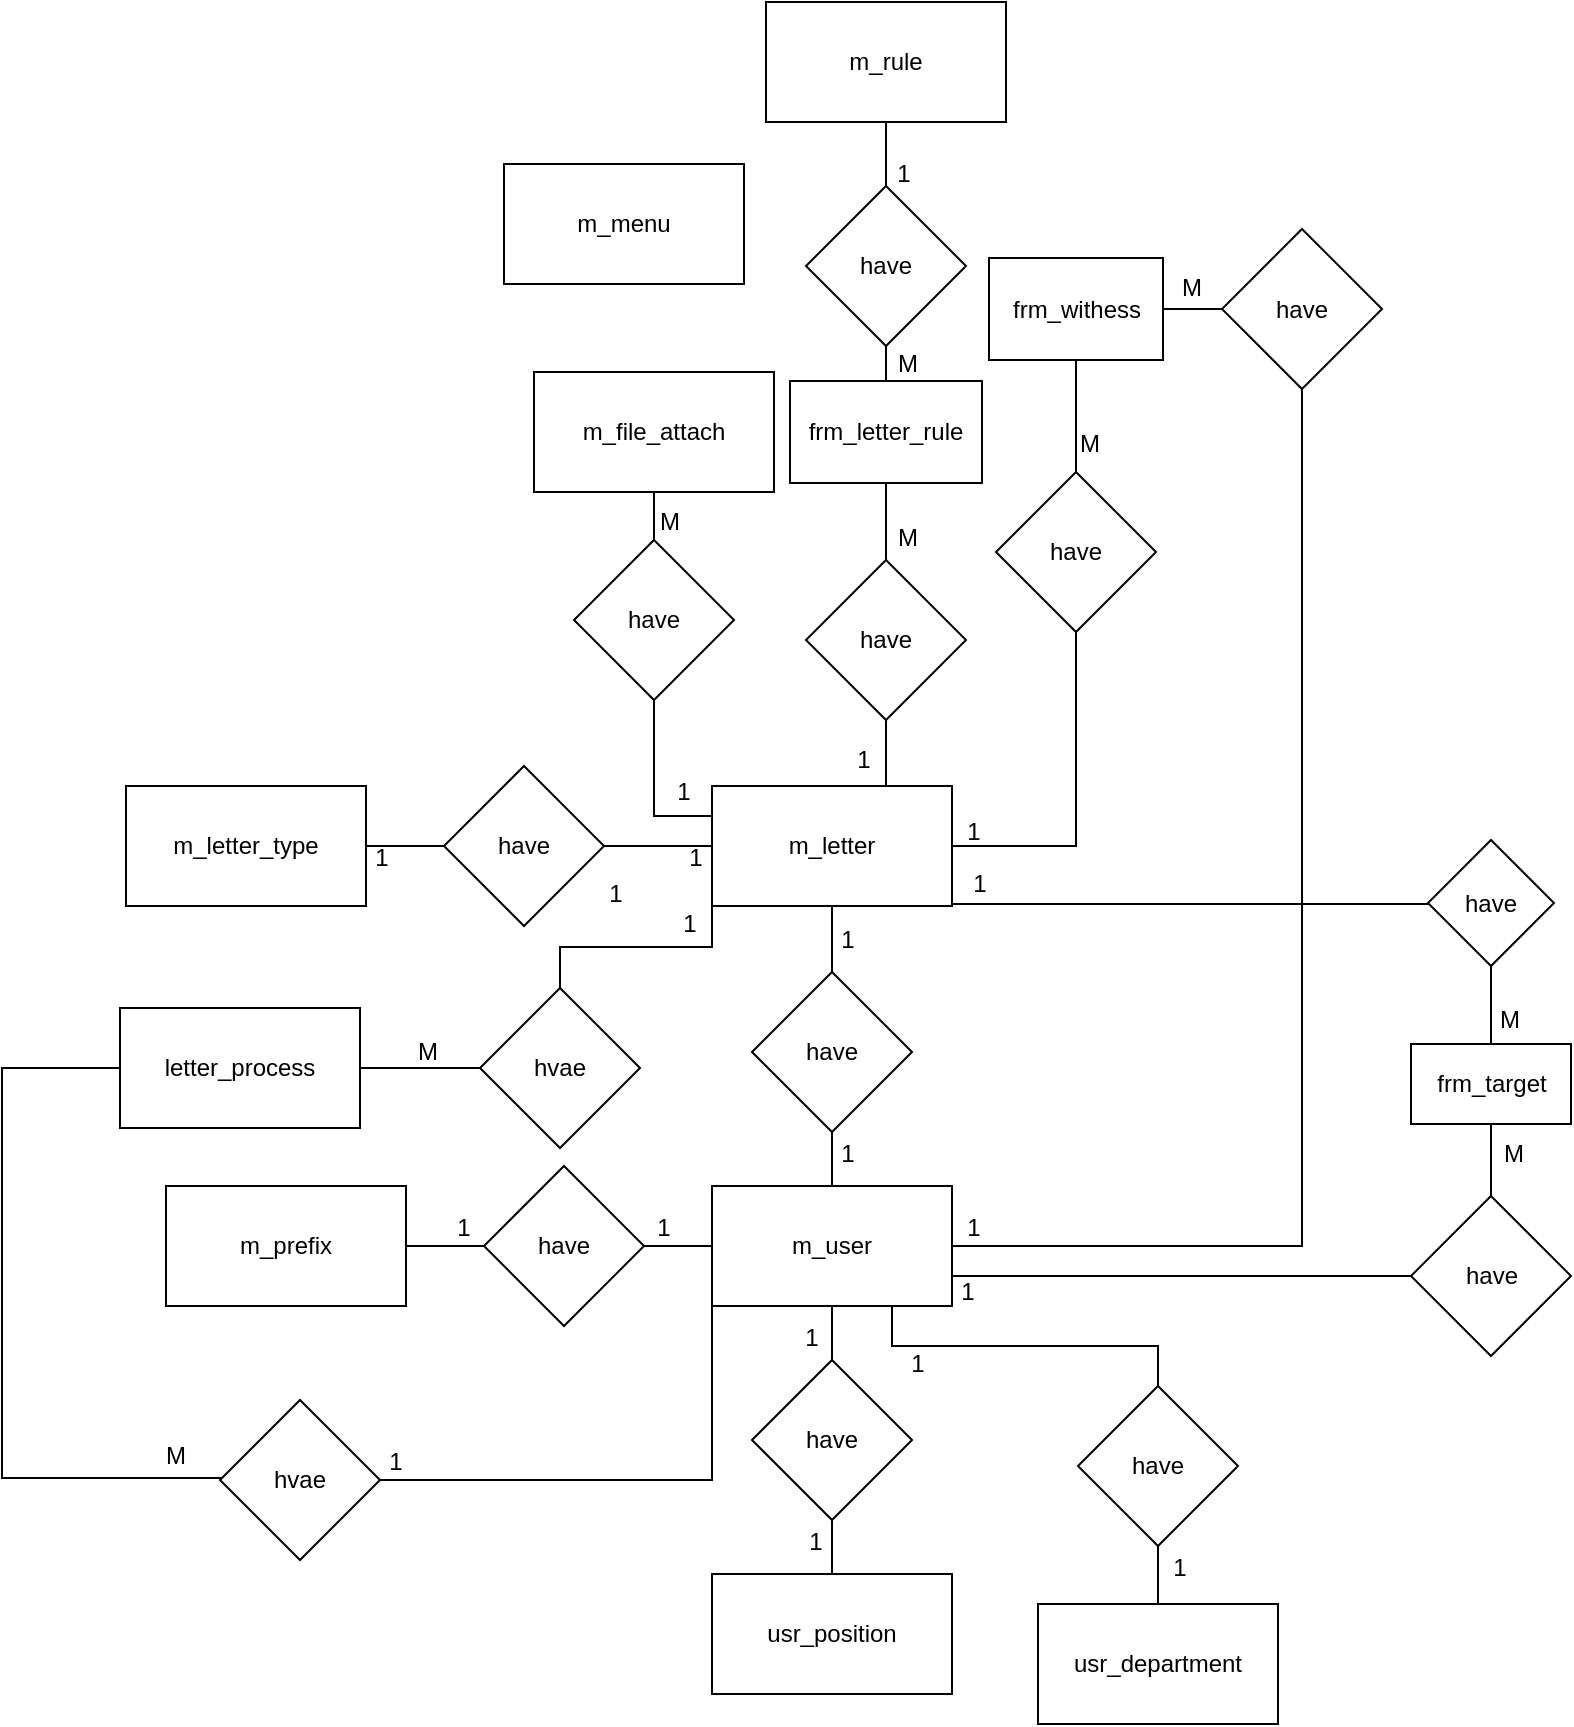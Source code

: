 <mxfile version="27.0.3">
  <diagram id="R2lEEEUBdFMjLlhIrx00" name="Page-1">
    <mxGraphModel dx="2037" dy="2161" grid="0" gridSize="10" guides="1" tooltips="1" connect="1" arrows="1" fold="1" page="1" pageScale="1" pageWidth="850" pageHeight="1100" math="0" shadow="0" extFonts="Permanent Marker^https://fonts.googleapis.com/css?family=Permanent+Marker">
      <root>
        <mxCell id="0" />
        <mxCell id="1" parent="0" />
        <mxCell id="7BO2q8-VZPHZlbMcH210-1" value="m_menu" style="rounded=0;whiteSpace=wrap;html=1;" vertex="1" parent="1">
          <mxGeometry x="278" y="-970" width="120" height="60" as="geometry" />
        </mxCell>
        <mxCell id="7BO2q8-VZPHZlbMcH210-8" value="" style="edgeStyle=orthogonalEdgeStyle;rounded=0;orthogonalLoop=1;jettySize=auto;html=1;endArrow=none;startFill=0;" edge="1" parent="1" source="7BO2q8-VZPHZlbMcH210-6" target="7BO2q8-VZPHZlbMcH210-7">
          <mxGeometry relative="1" as="geometry" />
        </mxCell>
        <mxCell id="7BO2q8-VZPHZlbMcH210-12" value="" style="edgeStyle=orthogonalEdgeStyle;rounded=0;orthogonalLoop=1;jettySize=auto;html=1;exitX=0;exitY=0.25;exitDx=0;exitDy=0;endArrow=none;startFill=0;" edge="1" parent="1" source="7BO2q8-VZPHZlbMcH210-6" target="7BO2q8-VZPHZlbMcH210-11">
          <mxGeometry relative="1" as="geometry" />
        </mxCell>
        <mxCell id="7BO2q8-VZPHZlbMcH210-25" value="" style="edgeStyle=orthogonalEdgeStyle;rounded=0;orthogonalLoop=1;jettySize=auto;html=1;endArrow=none;startFill=0;" edge="1" parent="1" source="7BO2q8-VZPHZlbMcH210-6" target="7BO2q8-VZPHZlbMcH210-24">
          <mxGeometry relative="1" as="geometry">
            <Array as="points">
              <mxPoint x="469" y="-668" />
              <mxPoint x="469" y="-668" />
            </Array>
          </mxGeometry>
        </mxCell>
        <mxCell id="7BO2q8-VZPHZlbMcH210-40" value="" style="edgeStyle=orthogonalEdgeStyle;rounded=0;orthogonalLoop=1;jettySize=auto;html=1;endArrow=none;startFill=0;" edge="1" parent="1" source="7BO2q8-VZPHZlbMcH210-6" target="7BO2q8-VZPHZlbMcH210-39">
          <mxGeometry relative="1" as="geometry" />
        </mxCell>
        <mxCell id="7BO2q8-VZPHZlbMcH210-46" value="" style="edgeStyle=orthogonalEdgeStyle;rounded=0;orthogonalLoop=1;jettySize=auto;html=1;endArrow=none;startFill=0;" edge="1" parent="1" source="7BO2q8-VZPHZlbMcH210-6" target="7BO2q8-VZPHZlbMcH210-45">
          <mxGeometry relative="1" as="geometry" />
        </mxCell>
        <mxCell id="7BO2q8-VZPHZlbMcH210-52" style="edgeStyle=orthogonalEdgeStyle;rounded=0;orthogonalLoop=1;jettySize=auto;html=1;exitX=0.75;exitY=1;exitDx=0;exitDy=0;endArrow=none;startFill=0;" edge="1" parent="1" source="7BO2q8-VZPHZlbMcH210-6" target="7BO2q8-VZPHZlbMcH210-54">
          <mxGeometry relative="1" as="geometry">
            <mxPoint x="549" y="-553" as="targetPoint" />
            <Array as="points">
              <mxPoint x="472" y="-600" />
              <mxPoint x="549" y="-600" />
            </Array>
          </mxGeometry>
        </mxCell>
        <mxCell id="7BO2q8-VZPHZlbMcH210-73" style="edgeStyle=orthogonalEdgeStyle;rounded=0;orthogonalLoop=1;jettySize=auto;html=1;exitX=0;exitY=1;exitDx=0;exitDy=0;endArrow=none;startFill=0;" edge="1" parent="1" source="7BO2q8-VZPHZlbMcH210-6" target="7BO2q8-VZPHZlbMcH210-74">
          <mxGeometry relative="1" as="geometry">
            <mxPoint x="294" y="-522" as="targetPoint" />
          </mxGeometry>
        </mxCell>
        <mxCell id="7BO2q8-VZPHZlbMcH210-6" value="m_letter" style="rounded=0;whiteSpace=wrap;html=1;" vertex="1" parent="1">
          <mxGeometry x="382" y="-659" width="120" height="60" as="geometry" />
        </mxCell>
        <mxCell id="7BO2q8-VZPHZlbMcH210-10" value="" style="edgeStyle=orthogonalEdgeStyle;rounded=0;orthogonalLoop=1;jettySize=auto;html=1;endArrow=none;startFill=0;" edge="1" parent="1" source="7BO2q8-VZPHZlbMcH210-7" target="7BO2q8-VZPHZlbMcH210-9">
          <mxGeometry relative="1" as="geometry">
            <Array as="points">
              <mxPoint x="222" y="-629" />
              <mxPoint x="222" y="-629" />
            </Array>
          </mxGeometry>
        </mxCell>
        <mxCell id="7BO2q8-VZPHZlbMcH210-7" value="have" style="rhombus;whiteSpace=wrap;html=1;rounded=0;" vertex="1" parent="1">
          <mxGeometry x="248" y="-669" width="80" height="80" as="geometry" />
        </mxCell>
        <mxCell id="7BO2q8-VZPHZlbMcH210-9" value="m_letter_type" style="whiteSpace=wrap;html=1;rounded=0;" vertex="1" parent="1">
          <mxGeometry x="89" y="-659" width="120" height="60" as="geometry" />
        </mxCell>
        <mxCell id="7BO2q8-VZPHZlbMcH210-14" value="" style="edgeStyle=orthogonalEdgeStyle;rounded=0;orthogonalLoop=1;jettySize=auto;html=1;endArrow=none;startFill=0;" edge="1" parent="1" source="7BO2q8-VZPHZlbMcH210-11" target="7BO2q8-VZPHZlbMcH210-13">
          <mxGeometry relative="1" as="geometry" />
        </mxCell>
        <mxCell id="7BO2q8-VZPHZlbMcH210-11" value="have" style="rhombus;whiteSpace=wrap;html=1;rounded=0;" vertex="1" parent="1">
          <mxGeometry x="313" y="-782" width="80" height="80" as="geometry" />
        </mxCell>
        <mxCell id="7BO2q8-VZPHZlbMcH210-13" value="m_file_attach" style="whiteSpace=wrap;html=1;rounded=0;" vertex="1" parent="1">
          <mxGeometry x="293" y="-866" width="120" height="60" as="geometry" />
        </mxCell>
        <mxCell id="7BO2q8-VZPHZlbMcH210-28" value="" style="edgeStyle=orthogonalEdgeStyle;rounded=0;orthogonalLoop=1;jettySize=auto;html=1;endArrow=none;startFill=0;" edge="1" parent="1" source="7BO2q8-VZPHZlbMcH210-24" target="7BO2q8-VZPHZlbMcH210-27">
          <mxGeometry relative="1" as="geometry" />
        </mxCell>
        <mxCell id="7BO2q8-VZPHZlbMcH210-24" value="have" style="rhombus;whiteSpace=wrap;html=1;rounded=0;" vertex="1" parent="1">
          <mxGeometry x="429" y="-772" width="80" height="80" as="geometry" />
        </mxCell>
        <mxCell id="7BO2q8-VZPHZlbMcH210-34" value="" style="edgeStyle=orthogonalEdgeStyle;rounded=0;orthogonalLoop=1;jettySize=auto;html=1;endArrow=none;startFill=0;" edge="1" parent="1" source="7BO2q8-VZPHZlbMcH210-27" target="7BO2q8-VZPHZlbMcH210-33">
          <mxGeometry relative="1" as="geometry" />
        </mxCell>
        <mxCell id="7BO2q8-VZPHZlbMcH210-27" value="frm_letter_rule" style="whiteSpace=wrap;html=1;rounded=0;" vertex="1" parent="1">
          <mxGeometry x="421" y="-861.5" width="96" height="51" as="geometry" />
        </mxCell>
        <mxCell id="7BO2q8-VZPHZlbMcH210-36" value="" style="edgeStyle=orthogonalEdgeStyle;rounded=0;orthogonalLoop=1;jettySize=auto;html=1;endArrow=none;startFill=0;" edge="1" parent="1" source="7BO2q8-VZPHZlbMcH210-33" target="7BO2q8-VZPHZlbMcH210-35">
          <mxGeometry relative="1" as="geometry" />
        </mxCell>
        <mxCell id="7BO2q8-VZPHZlbMcH210-33" value="have" style="rhombus;whiteSpace=wrap;html=1;rounded=0;" vertex="1" parent="1">
          <mxGeometry x="429" y="-959" width="80" height="80" as="geometry" />
        </mxCell>
        <mxCell id="7BO2q8-VZPHZlbMcH210-35" value="m_rule" style="whiteSpace=wrap;html=1;rounded=0;" vertex="1" parent="1">
          <mxGeometry x="409" y="-1051" width="120" height="60" as="geometry" />
        </mxCell>
        <mxCell id="7BO2q8-VZPHZlbMcH210-42" value="" style="edgeStyle=orthogonalEdgeStyle;rounded=0;orthogonalLoop=1;jettySize=auto;html=1;endArrow=none;startFill=0;" edge="1" parent="1" source="7BO2q8-VZPHZlbMcH210-39" target="7BO2q8-VZPHZlbMcH210-41">
          <mxGeometry relative="1" as="geometry" />
        </mxCell>
        <mxCell id="7BO2q8-VZPHZlbMcH210-39" value="have" style="rhombus;whiteSpace=wrap;html=1;rounded=0;" vertex="1" parent="1">
          <mxGeometry x="524" y="-816" width="80" height="80" as="geometry" />
        </mxCell>
        <mxCell id="7BO2q8-VZPHZlbMcH210-50" value="" style="edgeStyle=orthogonalEdgeStyle;rounded=0;orthogonalLoop=1;jettySize=auto;html=1;endArrow=none;startFill=0;" edge="1" parent="1" source="7BO2q8-VZPHZlbMcH210-41" target="7BO2q8-VZPHZlbMcH210-49">
          <mxGeometry relative="1" as="geometry" />
        </mxCell>
        <mxCell id="7BO2q8-VZPHZlbMcH210-41" value="frm_withess" style="whiteSpace=wrap;html=1;rounded=0;" vertex="1" parent="1">
          <mxGeometry x="520.5" y="-923" width="87" height="51" as="geometry" />
        </mxCell>
        <mxCell id="7BO2q8-VZPHZlbMcH210-48" value="" style="edgeStyle=orthogonalEdgeStyle;rounded=0;orthogonalLoop=1;jettySize=auto;html=1;endArrow=none;startFill=0;" edge="1" parent="1" source="7BO2q8-VZPHZlbMcH210-45" target="7BO2q8-VZPHZlbMcH210-47">
          <mxGeometry relative="1" as="geometry" />
        </mxCell>
        <mxCell id="7BO2q8-VZPHZlbMcH210-45" value="have" style="rhombus;whiteSpace=wrap;html=1;rounded=0;" vertex="1" parent="1">
          <mxGeometry x="402" y="-566" width="80" height="80" as="geometry" />
        </mxCell>
        <mxCell id="7BO2q8-VZPHZlbMcH210-62" value="" style="edgeStyle=orthogonalEdgeStyle;rounded=0;orthogonalLoop=1;jettySize=auto;html=1;endArrow=none;startFill=0;" edge="1" parent="1" source="7BO2q8-VZPHZlbMcH210-47" target="7BO2q8-VZPHZlbMcH210-61">
          <mxGeometry relative="1" as="geometry" />
        </mxCell>
        <mxCell id="7BO2q8-VZPHZlbMcH210-66" value="" style="edgeStyle=orthogonalEdgeStyle;rounded=0;orthogonalLoop=1;jettySize=auto;html=1;endArrow=none;startFill=0;" edge="1" parent="1" source="7BO2q8-VZPHZlbMcH210-47" target="7BO2q8-VZPHZlbMcH210-65">
          <mxGeometry relative="1" as="geometry" />
        </mxCell>
        <mxCell id="7BO2q8-VZPHZlbMcH210-69" style="edgeStyle=orthogonalEdgeStyle;rounded=0;orthogonalLoop=1;jettySize=auto;html=1;exitX=0.75;exitY=1;exitDx=0;exitDy=0;endArrow=none;startFill=0;" edge="1" parent="1" source="7BO2q8-VZPHZlbMcH210-47" target="7BO2q8-VZPHZlbMcH210-70">
          <mxGeometry relative="1" as="geometry">
            <mxPoint x="639" y="-334" as="targetPoint" />
          </mxGeometry>
        </mxCell>
        <mxCell id="7BO2q8-VZPHZlbMcH210-47" value="m_user" style="whiteSpace=wrap;html=1;rounded=0;" vertex="1" parent="1">
          <mxGeometry x="382" y="-459" width="120" height="60" as="geometry" />
        </mxCell>
        <mxCell id="7BO2q8-VZPHZlbMcH210-51" style="edgeStyle=orthogonalEdgeStyle;rounded=0;orthogonalLoop=1;jettySize=auto;html=1;entryX=1;entryY=0.5;entryDx=0;entryDy=0;endArrow=none;startFill=0;" edge="1" parent="1" source="7BO2q8-VZPHZlbMcH210-49" target="7BO2q8-VZPHZlbMcH210-47">
          <mxGeometry relative="1" as="geometry">
            <Array as="points">
              <mxPoint x="677" y="-429" />
            </Array>
          </mxGeometry>
        </mxCell>
        <mxCell id="7BO2q8-VZPHZlbMcH210-49" value="have" style="rhombus;whiteSpace=wrap;html=1;rounded=0;" vertex="1" parent="1">
          <mxGeometry x="637" y="-937.5" width="80" height="80" as="geometry" />
        </mxCell>
        <mxCell id="7BO2q8-VZPHZlbMcH210-95" style="edgeStyle=orthogonalEdgeStyle;rounded=0;orthogonalLoop=1;jettySize=auto;html=1;entryX=0.5;entryY=0;entryDx=0;entryDy=0;endArrow=none;startFill=0;" edge="1" parent="1" source="7BO2q8-VZPHZlbMcH210-54" target="7BO2q8-VZPHZlbMcH210-55">
          <mxGeometry relative="1" as="geometry" />
        </mxCell>
        <mxCell id="7BO2q8-VZPHZlbMcH210-54" value="have" style="rhombus;whiteSpace=wrap;html=1;" vertex="1" parent="1">
          <mxGeometry x="740" y="-632" width="63" height="63" as="geometry" />
        </mxCell>
        <mxCell id="7BO2q8-VZPHZlbMcH210-58" value="" style="edgeStyle=orthogonalEdgeStyle;rounded=0;orthogonalLoop=1;jettySize=auto;html=1;endArrow=none;startFill=0;" edge="1" parent="1" source="7BO2q8-VZPHZlbMcH210-55" target="7BO2q8-VZPHZlbMcH210-57">
          <mxGeometry relative="1" as="geometry" />
        </mxCell>
        <mxCell id="7BO2q8-VZPHZlbMcH210-55" value="frm_target" style="whiteSpace=wrap;html=1;" vertex="1" parent="1">
          <mxGeometry x="731.5" y="-530" width="80" height="40" as="geometry" />
        </mxCell>
        <mxCell id="7BO2q8-VZPHZlbMcH210-59" style="edgeStyle=orthogonalEdgeStyle;rounded=0;orthogonalLoop=1;jettySize=auto;html=1;entryX=1;entryY=0.75;entryDx=0;entryDy=0;endArrow=none;startFill=0;" edge="1" parent="1" source="7BO2q8-VZPHZlbMcH210-57" target="7BO2q8-VZPHZlbMcH210-47">
          <mxGeometry relative="1" as="geometry" />
        </mxCell>
        <mxCell id="7BO2q8-VZPHZlbMcH210-57" value="have" style="rhombus;whiteSpace=wrap;html=1;" vertex="1" parent="1">
          <mxGeometry x="731.5" y="-454" width="80" height="80" as="geometry" />
        </mxCell>
        <mxCell id="7BO2q8-VZPHZlbMcH210-64" value="" style="edgeStyle=orthogonalEdgeStyle;rounded=0;orthogonalLoop=1;jettySize=auto;html=1;endArrow=none;startFill=0;" edge="1" parent="1" source="7BO2q8-VZPHZlbMcH210-61" target="7BO2q8-VZPHZlbMcH210-63">
          <mxGeometry relative="1" as="geometry" />
        </mxCell>
        <mxCell id="7BO2q8-VZPHZlbMcH210-61" value="have" style="rhombus;whiteSpace=wrap;html=1;rounded=0;" vertex="1" parent="1">
          <mxGeometry x="268" y="-469" width="80" height="80" as="geometry" />
        </mxCell>
        <mxCell id="7BO2q8-VZPHZlbMcH210-63" value="m_prefix" style="rounded=0;whiteSpace=wrap;html=1;" vertex="1" parent="1">
          <mxGeometry x="109" y="-459" width="120" height="60" as="geometry" />
        </mxCell>
        <mxCell id="7BO2q8-VZPHZlbMcH210-68" value="" style="edgeStyle=orthogonalEdgeStyle;rounded=0;orthogonalLoop=1;jettySize=auto;html=1;endArrow=none;startFill=0;" edge="1" parent="1" source="7BO2q8-VZPHZlbMcH210-65" target="7BO2q8-VZPHZlbMcH210-67">
          <mxGeometry relative="1" as="geometry" />
        </mxCell>
        <mxCell id="7BO2q8-VZPHZlbMcH210-65" value="have" style="rhombus;whiteSpace=wrap;html=1;rounded=0;" vertex="1" parent="1">
          <mxGeometry x="402" y="-372" width="80" height="80" as="geometry" />
        </mxCell>
        <mxCell id="7BO2q8-VZPHZlbMcH210-67" value="usr_position" style="whiteSpace=wrap;html=1;rounded=0;" vertex="1" parent="1">
          <mxGeometry x="382" y="-265" width="120" height="60" as="geometry" />
        </mxCell>
        <mxCell id="7BO2q8-VZPHZlbMcH210-72" value="" style="edgeStyle=orthogonalEdgeStyle;rounded=0;orthogonalLoop=1;jettySize=auto;html=1;endArrow=none;startFill=0;" edge="1" parent="1" source="7BO2q8-VZPHZlbMcH210-70" target="7BO2q8-VZPHZlbMcH210-71">
          <mxGeometry relative="1" as="geometry" />
        </mxCell>
        <mxCell id="7BO2q8-VZPHZlbMcH210-70" value="have" style="rhombus;whiteSpace=wrap;html=1;" vertex="1" parent="1">
          <mxGeometry x="565" y="-359" width="80" height="80" as="geometry" />
        </mxCell>
        <mxCell id="7BO2q8-VZPHZlbMcH210-71" value="usr_department" style="whiteSpace=wrap;html=1;" vertex="1" parent="1">
          <mxGeometry x="545" y="-250" width="120" height="60" as="geometry" />
        </mxCell>
        <mxCell id="7BO2q8-VZPHZlbMcH210-77" value="" style="edgeStyle=orthogonalEdgeStyle;rounded=0;orthogonalLoop=1;jettySize=auto;html=1;endArrow=none;startFill=0;" edge="1" parent="1" source="7BO2q8-VZPHZlbMcH210-74" target="7BO2q8-VZPHZlbMcH210-76">
          <mxGeometry relative="1" as="geometry" />
        </mxCell>
        <mxCell id="7BO2q8-VZPHZlbMcH210-74" value="hvae" style="rhombus;whiteSpace=wrap;html=1;" vertex="1" parent="1">
          <mxGeometry x="266" y="-558" width="80" height="80" as="geometry" />
        </mxCell>
        <mxCell id="7BO2q8-VZPHZlbMcH210-79" value="" style="edgeStyle=orthogonalEdgeStyle;rounded=0;orthogonalLoop=1;jettySize=auto;html=1;endArrow=none;startFill=0;" edge="1" parent="1" source="7BO2q8-VZPHZlbMcH210-76" target="7BO2q8-VZPHZlbMcH210-78">
          <mxGeometry relative="1" as="geometry">
            <Array as="points">
              <mxPoint x="27" y="-518" />
              <mxPoint x="27" y="-313" />
            </Array>
          </mxGeometry>
        </mxCell>
        <mxCell id="7BO2q8-VZPHZlbMcH210-76" value="letter_process" style="whiteSpace=wrap;html=1;" vertex="1" parent="1">
          <mxGeometry x="86" y="-548" width="120" height="60" as="geometry" />
        </mxCell>
        <mxCell id="7BO2q8-VZPHZlbMcH210-80" style="edgeStyle=orthogonalEdgeStyle;rounded=0;orthogonalLoop=1;jettySize=auto;html=1;entryX=0;entryY=1;entryDx=0;entryDy=0;endArrow=none;startFill=0;" edge="1" parent="1" source="7BO2q8-VZPHZlbMcH210-78" target="7BO2q8-VZPHZlbMcH210-47">
          <mxGeometry relative="1" as="geometry" />
        </mxCell>
        <mxCell id="7BO2q8-VZPHZlbMcH210-78" value="hvae" style="rhombus;whiteSpace=wrap;html=1;" vertex="1" parent="1">
          <mxGeometry x="136" y="-352" width="80" height="80" as="geometry" />
        </mxCell>
        <mxCell id="7BO2q8-VZPHZlbMcH210-86" value="1" style="text;html=1;align=center;verticalAlign=middle;whiteSpace=wrap;rounded=0;" vertex="1" parent="1">
          <mxGeometry x="470" y="-974" width="16" height="18" as="geometry" />
        </mxCell>
        <mxCell id="7BO2q8-VZPHZlbMcH210-87" value="1" style="text;html=1;align=center;verticalAlign=middle;whiteSpace=wrap;rounded=0;" vertex="1" parent="1">
          <mxGeometry x="360" y="-665" width="16" height="18" as="geometry" />
        </mxCell>
        <mxCell id="7BO2q8-VZPHZlbMcH210-88" value="1" style="text;html=1;align=center;verticalAlign=middle;whiteSpace=wrap;rounded=0;" vertex="1" parent="1">
          <mxGeometry x="450" y="-681" width="16" height="18" as="geometry" />
        </mxCell>
        <mxCell id="7BO2q8-VZPHZlbMcH210-89" value="1" style="text;html=1;align=center;verticalAlign=middle;whiteSpace=wrap;rounded=0;" vertex="1" parent="1">
          <mxGeometry x="504.5" y="-645" width="16" height="18" as="geometry" />
        </mxCell>
        <mxCell id="7BO2q8-VZPHZlbMcH210-90" value="1" style="text;html=1;align=center;verticalAlign=middle;whiteSpace=wrap;rounded=0;" vertex="1" parent="1">
          <mxGeometry x="366" y="-632" width="16" height="18" as="geometry" />
        </mxCell>
        <mxCell id="7BO2q8-VZPHZlbMcH210-91" value="1" style="text;html=1;align=center;verticalAlign=middle;whiteSpace=wrap;rounded=0;" vertex="1" parent="1">
          <mxGeometry x="209" y="-632" width="16" height="18" as="geometry" />
        </mxCell>
        <mxCell id="7BO2q8-VZPHZlbMcH210-92" value="1" style="text;html=1;align=center;verticalAlign=middle;whiteSpace=wrap;rounded=0;" vertex="1" parent="1">
          <mxGeometry x="363" y="-599" width="16" height="18" as="geometry" />
        </mxCell>
        <mxCell id="7BO2q8-VZPHZlbMcH210-93" value="1" style="text;html=1;align=center;verticalAlign=middle;whiteSpace=wrap;rounded=0;" vertex="1" parent="1">
          <mxGeometry x="442" y="-591" width="16" height="18" as="geometry" />
        </mxCell>
        <mxCell id="7BO2q8-VZPHZlbMcH210-94" value="1" style="text;html=1;align=center;verticalAlign=middle;whiteSpace=wrap;rounded=0;" vertex="1" parent="1">
          <mxGeometry x="326" y="-614" width="16" height="18" as="geometry" />
        </mxCell>
        <mxCell id="7BO2q8-VZPHZlbMcH210-96" value="1" style="text;html=1;align=center;verticalAlign=middle;whiteSpace=wrap;rounded=0;" vertex="1" parent="1">
          <mxGeometry x="508" y="-619" width="16" height="18" as="geometry" />
        </mxCell>
        <mxCell id="7BO2q8-VZPHZlbMcH210-97" value="1" style="text;html=1;align=center;verticalAlign=middle;whiteSpace=wrap;rounded=0;" vertex="1" parent="1">
          <mxGeometry x="502" y="-415" width="16" height="18" as="geometry" />
        </mxCell>
        <mxCell id="7BO2q8-VZPHZlbMcH210-98" value="1" style="text;html=1;align=center;verticalAlign=middle;whiteSpace=wrap;rounded=0;" vertex="1" parent="1">
          <mxGeometry x="607.5" y="-277" width="16" height="18" as="geometry" />
        </mxCell>
        <mxCell id="7BO2q8-VZPHZlbMcH210-101" value="1" style="text;html=1;align=center;verticalAlign=middle;whiteSpace=wrap;rounded=0;" vertex="1" parent="1">
          <mxGeometry x="477" y="-379" width="16" height="18" as="geometry" />
        </mxCell>
        <mxCell id="7BO2q8-VZPHZlbMcH210-104" value="1" style="text;html=1;align=center;verticalAlign=middle;whiteSpace=wrap;rounded=0;" vertex="1" parent="1">
          <mxGeometry x="424" y="-392" width="16" height="18" as="geometry" />
        </mxCell>
        <mxCell id="7BO2q8-VZPHZlbMcH210-105" value="1" style="text;html=1;align=center;verticalAlign=middle;whiteSpace=wrap;rounded=0;" vertex="1" parent="1">
          <mxGeometry x="426" y="-290" width="16" height="18" as="geometry" />
        </mxCell>
        <mxCell id="7BO2q8-VZPHZlbMcH210-106" value="1" style="text;html=1;align=center;verticalAlign=middle;whiteSpace=wrap;rounded=0;" vertex="1" parent="1">
          <mxGeometry x="216" y="-330" width="16" height="18" as="geometry" />
        </mxCell>
        <mxCell id="7BO2q8-VZPHZlbMcH210-107" value="1" style="text;html=1;align=center;verticalAlign=middle;whiteSpace=wrap;rounded=0;" vertex="1" parent="1">
          <mxGeometry x="250" y="-447" width="16" height="18" as="geometry" />
        </mxCell>
        <mxCell id="7BO2q8-VZPHZlbMcH210-108" value="1" style="text;html=1;align=center;verticalAlign=middle;whiteSpace=wrap;rounded=0;" vertex="1" parent="1">
          <mxGeometry x="350" y="-447" width="16" height="18" as="geometry" />
        </mxCell>
        <mxCell id="7BO2q8-VZPHZlbMcH210-110" value="M" style="text;html=1;align=center;verticalAlign=middle;whiteSpace=wrap;rounded=0;" vertex="1" parent="1">
          <mxGeometry x="472" y="-879" width="16" height="18" as="geometry" />
        </mxCell>
        <mxCell id="7BO2q8-VZPHZlbMcH210-111" value="M" style="text;html=1;align=center;verticalAlign=middle;whiteSpace=wrap;rounded=0;" vertex="1" parent="1">
          <mxGeometry x="353" y="-800" width="16" height="18" as="geometry" />
        </mxCell>
        <mxCell id="7BO2q8-VZPHZlbMcH210-112" value="M" style="text;html=1;align=center;verticalAlign=middle;whiteSpace=wrap;rounded=0;" vertex="1" parent="1">
          <mxGeometry x="563" y="-839" width="16" height="18" as="geometry" />
        </mxCell>
        <mxCell id="7BO2q8-VZPHZlbMcH210-113" value="M" style="text;html=1;align=center;verticalAlign=middle;whiteSpace=wrap;rounded=0;" vertex="1" parent="1">
          <mxGeometry x="614" y="-917" width="16" height="18" as="geometry" />
        </mxCell>
        <mxCell id="7BO2q8-VZPHZlbMcH210-114" value="1" style="text;html=1;align=center;verticalAlign=middle;whiteSpace=wrap;rounded=0;" vertex="1" parent="1">
          <mxGeometry x="504.5" y="-447" width="16" height="18" as="geometry" />
        </mxCell>
        <mxCell id="7BO2q8-VZPHZlbMcH210-115" value="M" style="text;html=1;align=center;verticalAlign=middle;whiteSpace=wrap;rounded=0;" vertex="1" parent="1">
          <mxGeometry x="773" y="-551" width="16" height="18" as="geometry" />
        </mxCell>
        <mxCell id="7BO2q8-VZPHZlbMcH210-116" value="M" style="text;html=1;align=center;verticalAlign=middle;whiteSpace=wrap;rounded=0;" vertex="1" parent="1">
          <mxGeometry x="775" y="-484" width="16" height="18" as="geometry" />
        </mxCell>
        <mxCell id="7BO2q8-VZPHZlbMcH210-117" value="M" style="text;html=1;align=center;verticalAlign=middle;whiteSpace=wrap;rounded=0;" vertex="1" parent="1">
          <mxGeometry x="232" y="-535" width="16" height="18" as="geometry" />
        </mxCell>
        <mxCell id="7BO2q8-VZPHZlbMcH210-118" value="M" style="text;html=1;align=center;verticalAlign=middle;whiteSpace=wrap;rounded=0;" vertex="1" parent="1">
          <mxGeometry x="106" y="-333" width="16" height="18" as="geometry" />
        </mxCell>
        <mxCell id="7BO2q8-VZPHZlbMcH210-119" value="M" style="text;html=1;align=center;verticalAlign=middle;whiteSpace=wrap;rounded=0;" vertex="1" parent="1">
          <mxGeometry x="472" y="-792" width="16" height="18" as="geometry" />
        </mxCell>
        <mxCell id="7BO2q8-VZPHZlbMcH210-121" value="1" style="text;html=1;align=center;verticalAlign=middle;whiteSpace=wrap;rounded=0;" vertex="1" parent="1">
          <mxGeometry x="442" y="-484" width="16" height="18" as="geometry" />
        </mxCell>
      </root>
    </mxGraphModel>
  </diagram>
</mxfile>
